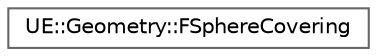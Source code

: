 digraph "Graphical Class Hierarchy"
{
 // INTERACTIVE_SVG=YES
 // LATEX_PDF_SIZE
  bgcolor="transparent";
  edge [fontname=Helvetica,fontsize=10,labelfontname=Helvetica,labelfontsize=10];
  node [fontname=Helvetica,fontsize=10,shape=box,height=0.2,width=0.4];
  rankdir="LR";
  Node0 [id="Node000000",label="UE::Geometry::FSphereCovering",height=0.2,width=0.4,color="grey40", fillcolor="white", style="filled",URL="$de/d7b/classUE_1_1Geometry_1_1FSphereCovering.html",tooltip=" "];
}
